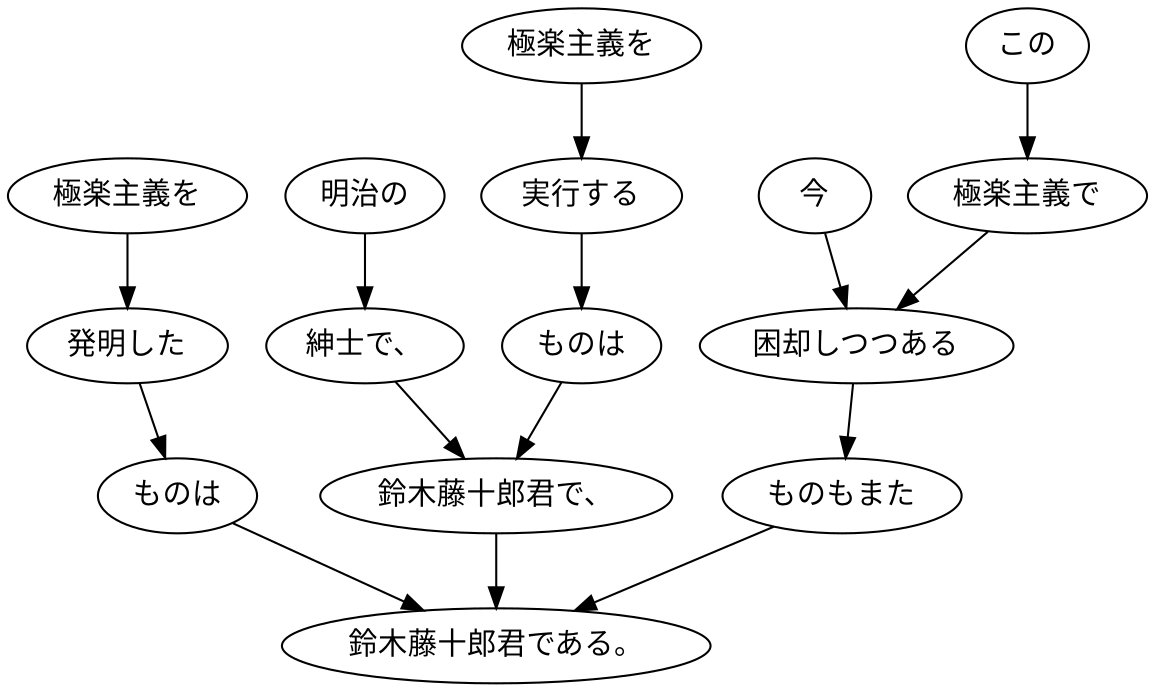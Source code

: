 digraph graph2623 {
	node0 [label="極楽主義を"];
	node1 [label="発明した"];
	node2 [label="ものは"];
	node3 [label="明治の"];
	node4 [label="紳士で、"];
	node5 [label="極楽主義を"];
	node6 [label="実行する"];
	node7 [label="ものは"];
	node8 [label="鈴木藤十郎君で、"];
	node9 [label="今"];
	node10 [label="この"];
	node11 [label="極楽主義で"];
	node12 [label="困却しつつある"];
	node13 [label="ものもまた"];
	node14 [label="鈴木藤十郎君である。"];
	node0 -> node1;
	node1 -> node2;
	node2 -> node14;
	node3 -> node4;
	node4 -> node8;
	node5 -> node6;
	node6 -> node7;
	node7 -> node8;
	node8 -> node14;
	node9 -> node12;
	node10 -> node11;
	node11 -> node12;
	node12 -> node13;
	node13 -> node14;
}
